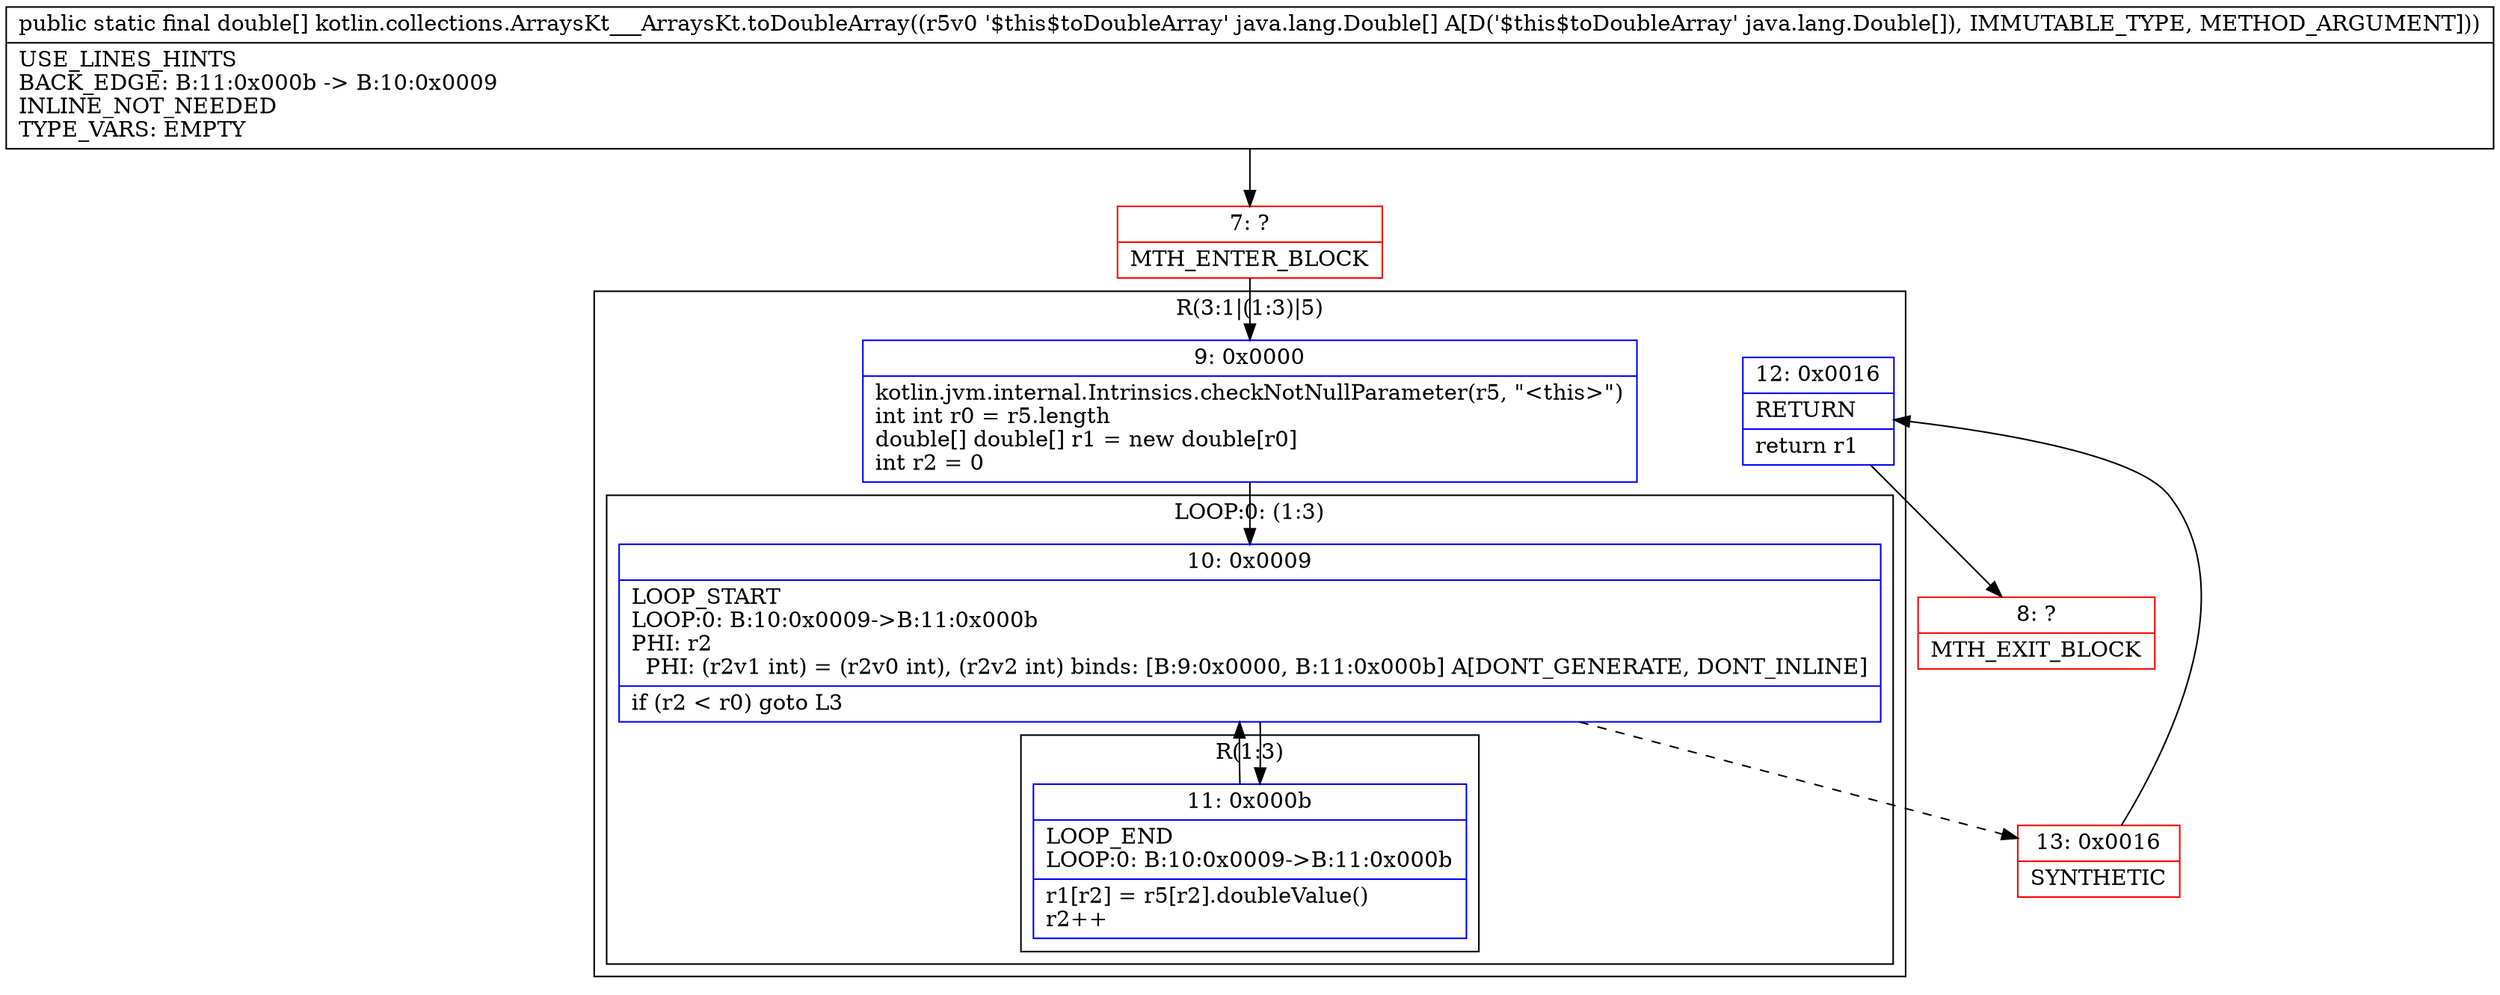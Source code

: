 digraph "CFG forkotlin.collections.ArraysKt___ArraysKt.toDoubleArray([Ljava\/lang\/Double;)[D" {
subgraph cluster_Region_1571752739 {
label = "R(3:1|(1:3)|5)";
node [shape=record,color=blue];
Node_9 [shape=record,label="{9\:\ 0x0000|kotlin.jvm.internal.Intrinsics.checkNotNullParameter(r5, \"\<this\>\")\lint int r0 = r5.length\ldouble[] double[] r1 = new double[r0]\lint r2 = 0\l}"];
subgraph cluster_LoopRegion_7913537 {
label = "LOOP:0: (1:3)";
node [shape=record,color=blue];
Node_10 [shape=record,label="{10\:\ 0x0009|LOOP_START\lLOOP:0: B:10:0x0009\-\>B:11:0x000b\lPHI: r2 \l  PHI: (r2v1 int) = (r2v0 int), (r2v2 int) binds: [B:9:0x0000, B:11:0x000b] A[DONT_GENERATE, DONT_INLINE]\l|if (r2 \< r0) goto L3\l}"];
subgraph cluster_Region_1037600667 {
label = "R(1:3)";
node [shape=record,color=blue];
Node_11 [shape=record,label="{11\:\ 0x000b|LOOP_END\lLOOP:0: B:10:0x0009\-\>B:11:0x000b\l|r1[r2] = r5[r2].doubleValue()\lr2++\l}"];
}
}
Node_12 [shape=record,label="{12\:\ 0x0016|RETURN\l|return r1\l}"];
}
Node_7 [shape=record,color=red,label="{7\:\ ?|MTH_ENTER_BLOCK\l}"];
Node_13 [shape=record,color=red,label="{13\:\ 0x0016|SYNTHETIC\l}"];
Node_8 [shape=record,color=red,label="{8\:\ ?|MTH_EXIT_BLOCK\l}"];
MethodNode[shape=record,label="{public static final double[] kotlin.collections.ArraysKt___ArraysKt.toDoubleArray((r5v0 '$this$toDoubleArray' java.lang.Double[] A[D('$this$toDoubleArray' java.lang.Double[]), IMMUTABLE_TYPE, METHOD_ARGUMENT]))  | USE_LINES_HINTS\lBACK_EDGE: B:11:0x000b \-\> B:10:0x0009\lINLINE_NOT_NEEDED\lTYPE_VARS: EMPTY\l}"];
MethodNode -> Node_7;Node_9 -> Node_10;
Node_10 -> Node_11;
Node_10 -> Node_13[style=dashed];
Node_11 -> Node_10;
Node_12 -> Node_8;
Node_7 -> Node_9;
Node_13 -> Node_12;
}

